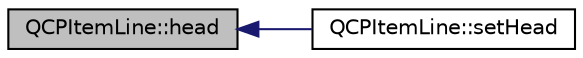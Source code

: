 digraph "QCPItemLine::head"
{
  edge [fontname="Helvetica",fontsize="10",labelfontname="Helvetica",labelfontsize="10"];
  node [fontname="Helvetica",fontsize="10",shape=record];
  rankdir="LR";
  Node1 [label="QCPItemLine::head",height=0.2,width=0.4,color="black", fillcolor="grey75", style="filled", fontcolor="black"];
  Node1 -> Node2 [dir="back",color="midnightblue",fontsize="10",style="solid",fontname="Helvetica"];
  Node2 [label="QCPItemLine::setHead",height=0.2,width=0.4,color="black", fillcolor="white", style="filled",URL="$class_q_c_p_item_line.html#aebf3d687114d584e0459db6759e2c3c3"];
}
